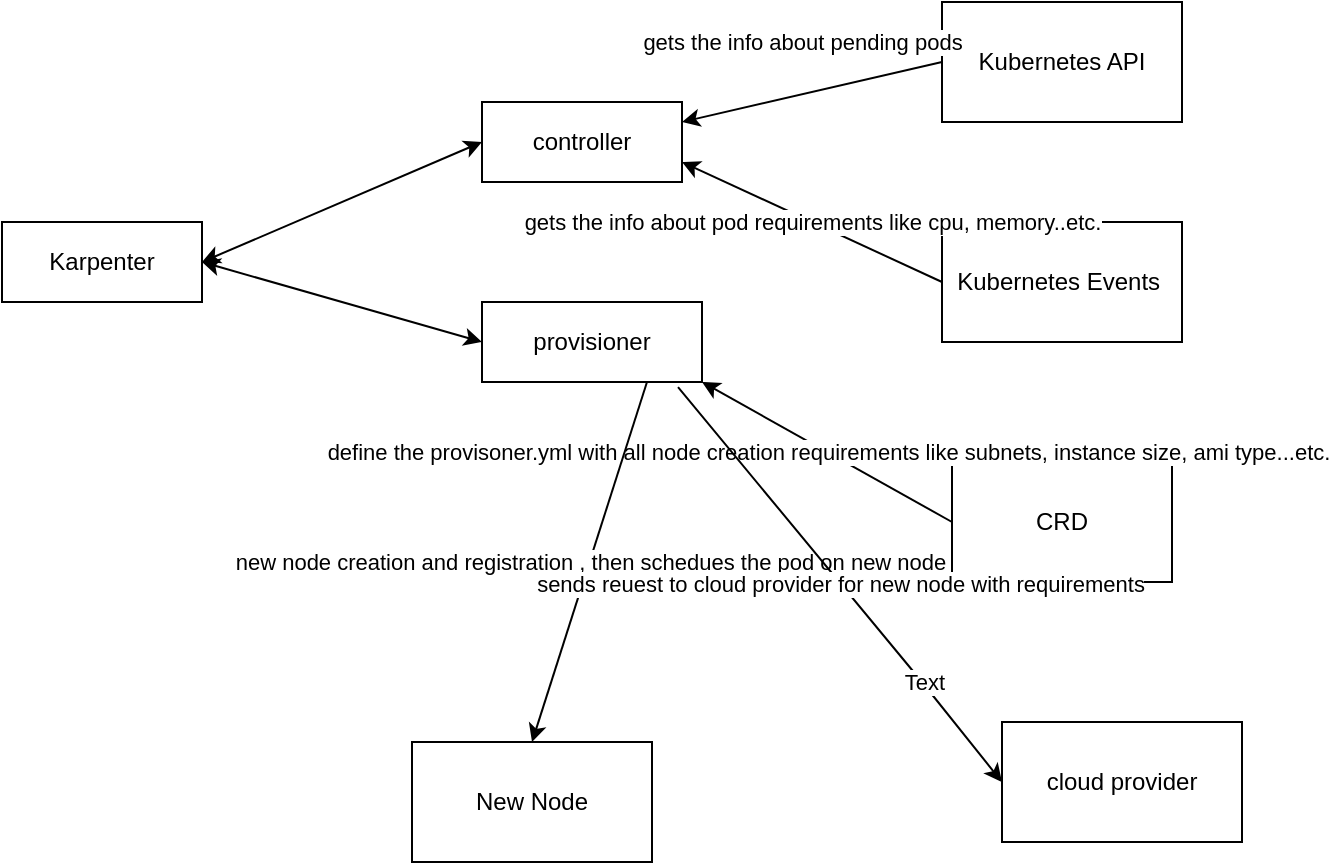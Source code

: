 <mxfile version="25.0.1">
  <diagram name="Page-1" id="9scNk-fpWBJkC6KaOMFN">
    <mxGraphModel dx="1234" dy="446" grid="1" gridSize="10" guides="1" tooltips="1" connect="1" arrows="1" fold="1" page="1" pageScale="1" pageWidth="850" pageHeight="1100" math="0" shadow="0">
      <root>
        <mxCell id="0" />
        <mxCell id="1" parent="0" />
        <mxCell id="dhSGGoHbQp0kxkCYFON1-9" value="Karpenter" style="rounded=0;whiteSpace=wrap;html=1;" vertex="1" parent="1">
          <mxGeometry x="100" y="170" width="100" height="40" as="geometry" />
        </mxCell>
        <mxCell id="dhSGGoHbQp0kxkCYFON1-10" value="controller" style="rounded=0;whiteSpace=wrap;html=1;" vertex="1" parent="1">
          <mxGeometry x="340" y="110" width="100" height="40" as="geometry" />
        </mxCell>
        <mxCell id="dhSGGoHbQp0kxkCYFON1-12" value="provisioner" style="rounded=0;whiteSpace=wrap;html=1;" vertex="1" parent="1">
          <mxGeometry x="340" y="210" width="110" height="40" as="geometry" />
        </mxCell>
        <mxCell id="dhSGGoHbQp0kxkCYFON1-14" value="" style="endArrow=classic;startArrow=classic;html=1;rounded=0;entryX=0;entryY=0.5;entryDx=0;entryDy=0;" edge="1" parent="1" target="dhSGGoHbQp0kxkCYFON1-10">
          <mxGeometry width="50" height="50" relative="1" as="geometry">
            <mxPoint x="200" y="190" as="sourcePoint" />
            <mxPoint x="250" y="140" as="targetPoint" />
          </mxGeometry>
        </mxCell>
        <mxCell id="dhSGGoHbQp0kxkCYFON1-15" value="" style="endArrow=classic;startArrow=classic;html=1;rounded=0;entryX=0;entryY=0.5;entryDx=0;entryDy=0;exitX=1;exitY=0.5;exitDx=0;exitDy=0;" edge="1" parent="1" source="dhSGGoHbQp0kxkCYFON1-9" target="dhSGGoHbQp0kxkCYFON1-12">
          <mxGeometry width="50" height="50" relative="1" as="geometry">
            <mxPoint x="230" y="250" as="sourcePoint" />
            <mxPoint x="280" y="200" as="targetPoint" />
          </mxGeometry>
        </mxCell>
        <mxCell id="dhSGGoHbQp0kxkCYFON1-17" value="Kubernetes API" style="rounded=0;whiteSpace=wrap;html=1;" vertex="1" parent="1">
          <mxGeometry x="570" y="60" width="120" height="60" as="geometry" />
        </mxCell>
        <mxCell id="dhSGGoHbQp0kxkCYFON1-18" value="Kubernetes Events&amp;nbsp;" style="rounded=0;whiteSpace=wrap;html=1;" vertex="1" parent="1">
          <mxGeometry x="570" y="170" width="120" height="60" as="geometry" />
        </mxCell>
        <mxCell id="dhSGGoHbQp0kxkCYFON1-19" value="gets the info about pending pods" style="endArrow=classic;html=1;rounded=0;exitX=0;exitY=0.5;exitDx=0;exitDy=0;" edge="1" parent="1" source="dhSGGoHbQp0kxkCYFON1-17">
          <mxGeometry x="-0.011" y="-25" width="50" height="50" relative="1" as="geometry">
            <mxPoint x="390" y="170" as="sourcePoint" />
            <mxPoint x="440" y="120" as="targetPoint" />
            <mxPoint as="offset" />
          </mxGeometry>
        </mxCell>
        <mxCell id="dhSGGoHbQp0kxkCYFON1-22" value="gets the info about pod requirements like cpu, memory..etc." style="endArrow=classic;html=1;rounded=0;entryX=1;entryY=0.75;entryDx=0;entryDy=0;exitX=0;exitY=0.5;exitDx=0;exitDy=0;" edge="1" parent="1" source="dhSGGoHbQp0kxkCYFON1-18" target="dhSGGoHbQp0kxkCYFON1-10">
          <mxGeometry width="50" height="50" relative="1" as="geometry">
            <mxPoint x="540" y="210" as="sourcePoint" />
            <mxPoint x="590" y="160" as="targetPoint" />
          </mxGeometry>
        </mxCell>
        <mxCell id="dhSGGoHbQp0kxkCYFON1-30" value="CRD" style="rounded=0;whiteSpace=wrap;html=1;" vertex="1" parent="1">
          <mxGeometry x="575" y="290" width="110" height="60" as="geometry" />
        </mxCell>
        <mxCell id="dhSGGoHbQp0kxkCYFON1-33" value="define the provisoner.yml with all node creation requirements like subnets, instance size, ami type...etc." style="endArrow=classic;html=1;rounded=0;exitX=0;exitY=0.5;exitDx=0;exitDy=0;" edge="1" parent="1" source="dhSGGoHbQp0kxkCYFON1-30">
          <mxGeometry width="50" height="50" relative="1" as="geometry">
            <mxPoint x="400" y="300" as="sourcePoint" />
            <mxPoint x="450" y="250" as="targetPoint" />
          </mxGeometry>
        </mxCell>
        <mxCell id="dhSGGoHbQp0kxkCYFON1-34" value="New Node" style="rounded=0;whiteSpace=wrap;html=1;" vertex="1" parent="1">
          <mxGeometry x="305" y="430" width="120" height="60" as="geometry" />
        </mxCell>
        <mxCell id="dhSGGoHbQp0kxkCYFON1-35" value="new node creation and registration , then schedues the pod on new node" style="endArrow=classic;html=1;rounded=0;entryX=0.5;entryY=0;entryDx=0;entryDy=0;exitX=0.75;exitY=1;exitDx=0;exitDy=0;" edge="1" parent="1" source="dhSGGoHbQp0kxkCYFON1-12" target="dhSGGoHbQp0kxkCYFON1-34">
          <mxGeometry width="50" height="50" relative="1" as="geometry">
            <mxPoint x="400" y="300" as="sourcePoint" />
            <mxPoint x="450" y="250" as="targetPoint" />
            <Array as="points" />
          </mxGeometry>
        </mxCell>
        <mxCell id="dhSGGoHbQp0kxkCYFON1-36" value="cloud provider" style="rounded=0;whiteSpace=wrap;html=1;" vertex="1" parent="1">
          <mxGeometry x="600" y="420" width="120" height="60" as="geometry" />
        </mxCell>
        <mxCell id="dhSGGoHbQp0kxkCYFON1-37" value="sends reuest to cloud provider for new node with requirements" style="endArrow=classic;html=1;rounded=0;entryX=0;entryY=0.5;entryDx=0;entryDy=0;exitX=0.891;exitY=1.063;exitDx=0;exitDy=0;exitPerimeter=0;" edge="1" parent="1" source="dhSGGoHbQp0kxkCYFON1-12" target="dhSGGoHbQp0kxkCYFON1-36">
          <mxGeometry width="50" height="50" relative="1" as="geometry">
            <mxPoint x="400" y="300" as="sourcePoint" />
            <mxPoint x="450" y="250" as="targetPoint" />
            <Array as="points">
              <mxPoint x="560" y="400" />
            </Array>
          </mxGeometry>
        </mxCell>
        <mxCell id="dhSGGoHbQp0kxkCYFON1-38" value="Text" style="edgeLabel;html=1;align=center;verticalAlign=middle;resizable=0;points=[];" vertex="1" connectable="0" parent="dhSGGoHbQp0kxkCYFON1-37">
          <mxGeometry x="0.004" relative="1" as="geometry">
            <mxPoint x="41" y="49" as="offset" />
          </mxGeometry>
        </mxCell>
      </root>
    </mxGraphModel>
  </diagram>
</mxfile>

